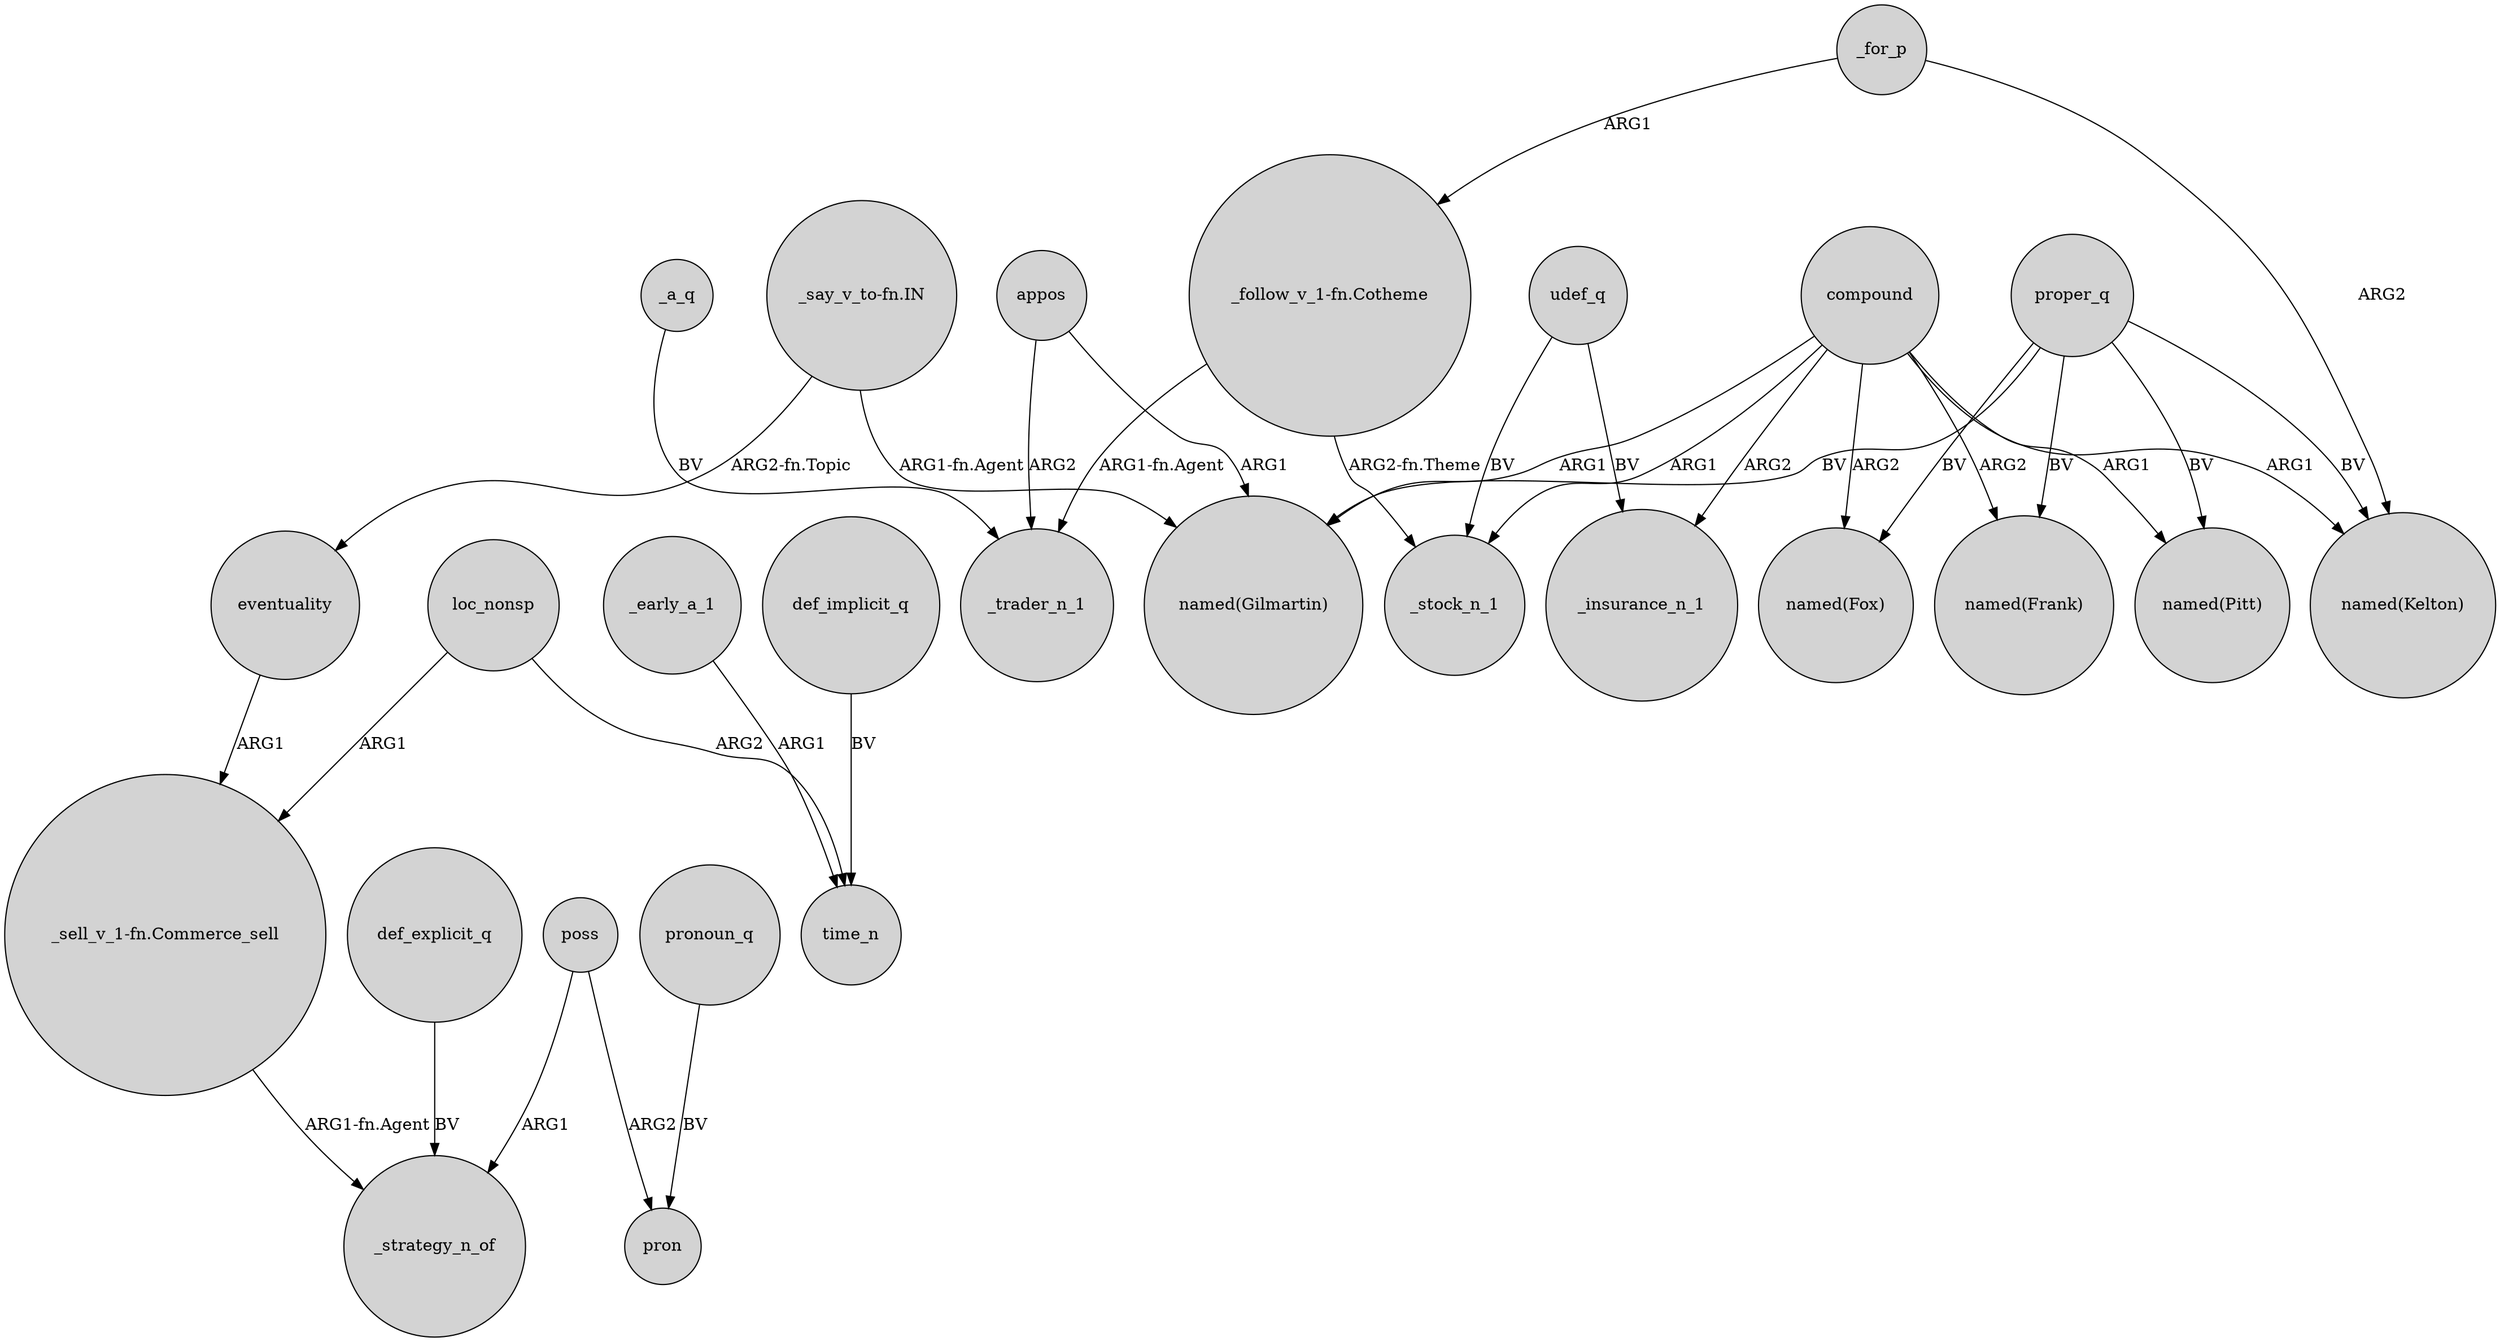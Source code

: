 digraph {
	node [shape=circle style=filled]
	"_say_v_to-fn.IN" -> eventuality [label="ARG2-fn.Topic"]
	eventuality -> "_sell_v_1-fn.Commerce_sell" [label=ARG1]
	compound -> _insurance_n_1 [label=ARG2]
	compound -> "named(Pitt)" [label=ARG1]
	appos -> _trader_n_1 [label=ARG2]
	poss -> pron [label=ARG2]
	def_implicit_q -> time_n [label=BV]
	poss -> _strategy_n_of [label=ARG1]
	udef_q -> _insurance_n_1 [label=BV]
	proper_q -> "named(Kelton)" [label=BV]
	proper_q -> "named(Gilmartin)" [label=BV]
	compound -> _stock_n_1 [label=ARG1]
	"_follow_v_1-fn.Cotheme" -> _trader_n_1 [label="ARG1-fn.Agent"]
	proper_q -> "named(Fox)" [label=BV]
	loc_nonsp -> time_n [label=ARG2]
	_for_p -> "_follow_v_1-fn.Cotheme" [label=ARG1]
	pronoun_q -> pron [label=BV]
	udef_q -> _stock_n_1 [label=BV]
	compound -> "named(Kelton)" [label=ARG1]
	proper_q -> "named(Pitt)" [label=BV]
	appos -> "named(Gilmartin)" [label=ARG1]
	_a_q -> _trader_n_1 [label=BV]
	_for_p -> "named(Kelton)" [label=ARG2]
	compound -> "named(Fox)" [label=ARG2]
	_early_a_1 -> time_n [label=ARG1]
	"_sell_v_1-fn.Commerce_sell" -> _strategy_n_of [label="ARG1-fn.Agent"]
	def_explicit_q -> _strategy_n_of [label=BV]
	compound -> "named(Gilmartin)" [label=ARG1]
	"_follow_v_1-fn.Cotheme" -> _stock_n_1 [label="ARG2-fn.Theme"]
	"_say_v_to-fn.IN" -> "named(Gilmartin)" [label="ARG1-fn.Agent"]
	loc_nonsp -> "_sell_v_1-fn.Commerce_sell" [label=ARG1]
	compound -> "named(Frank)" [label=ARG2]
	proper_q -> "named(Frank)" [label=BV]
}
